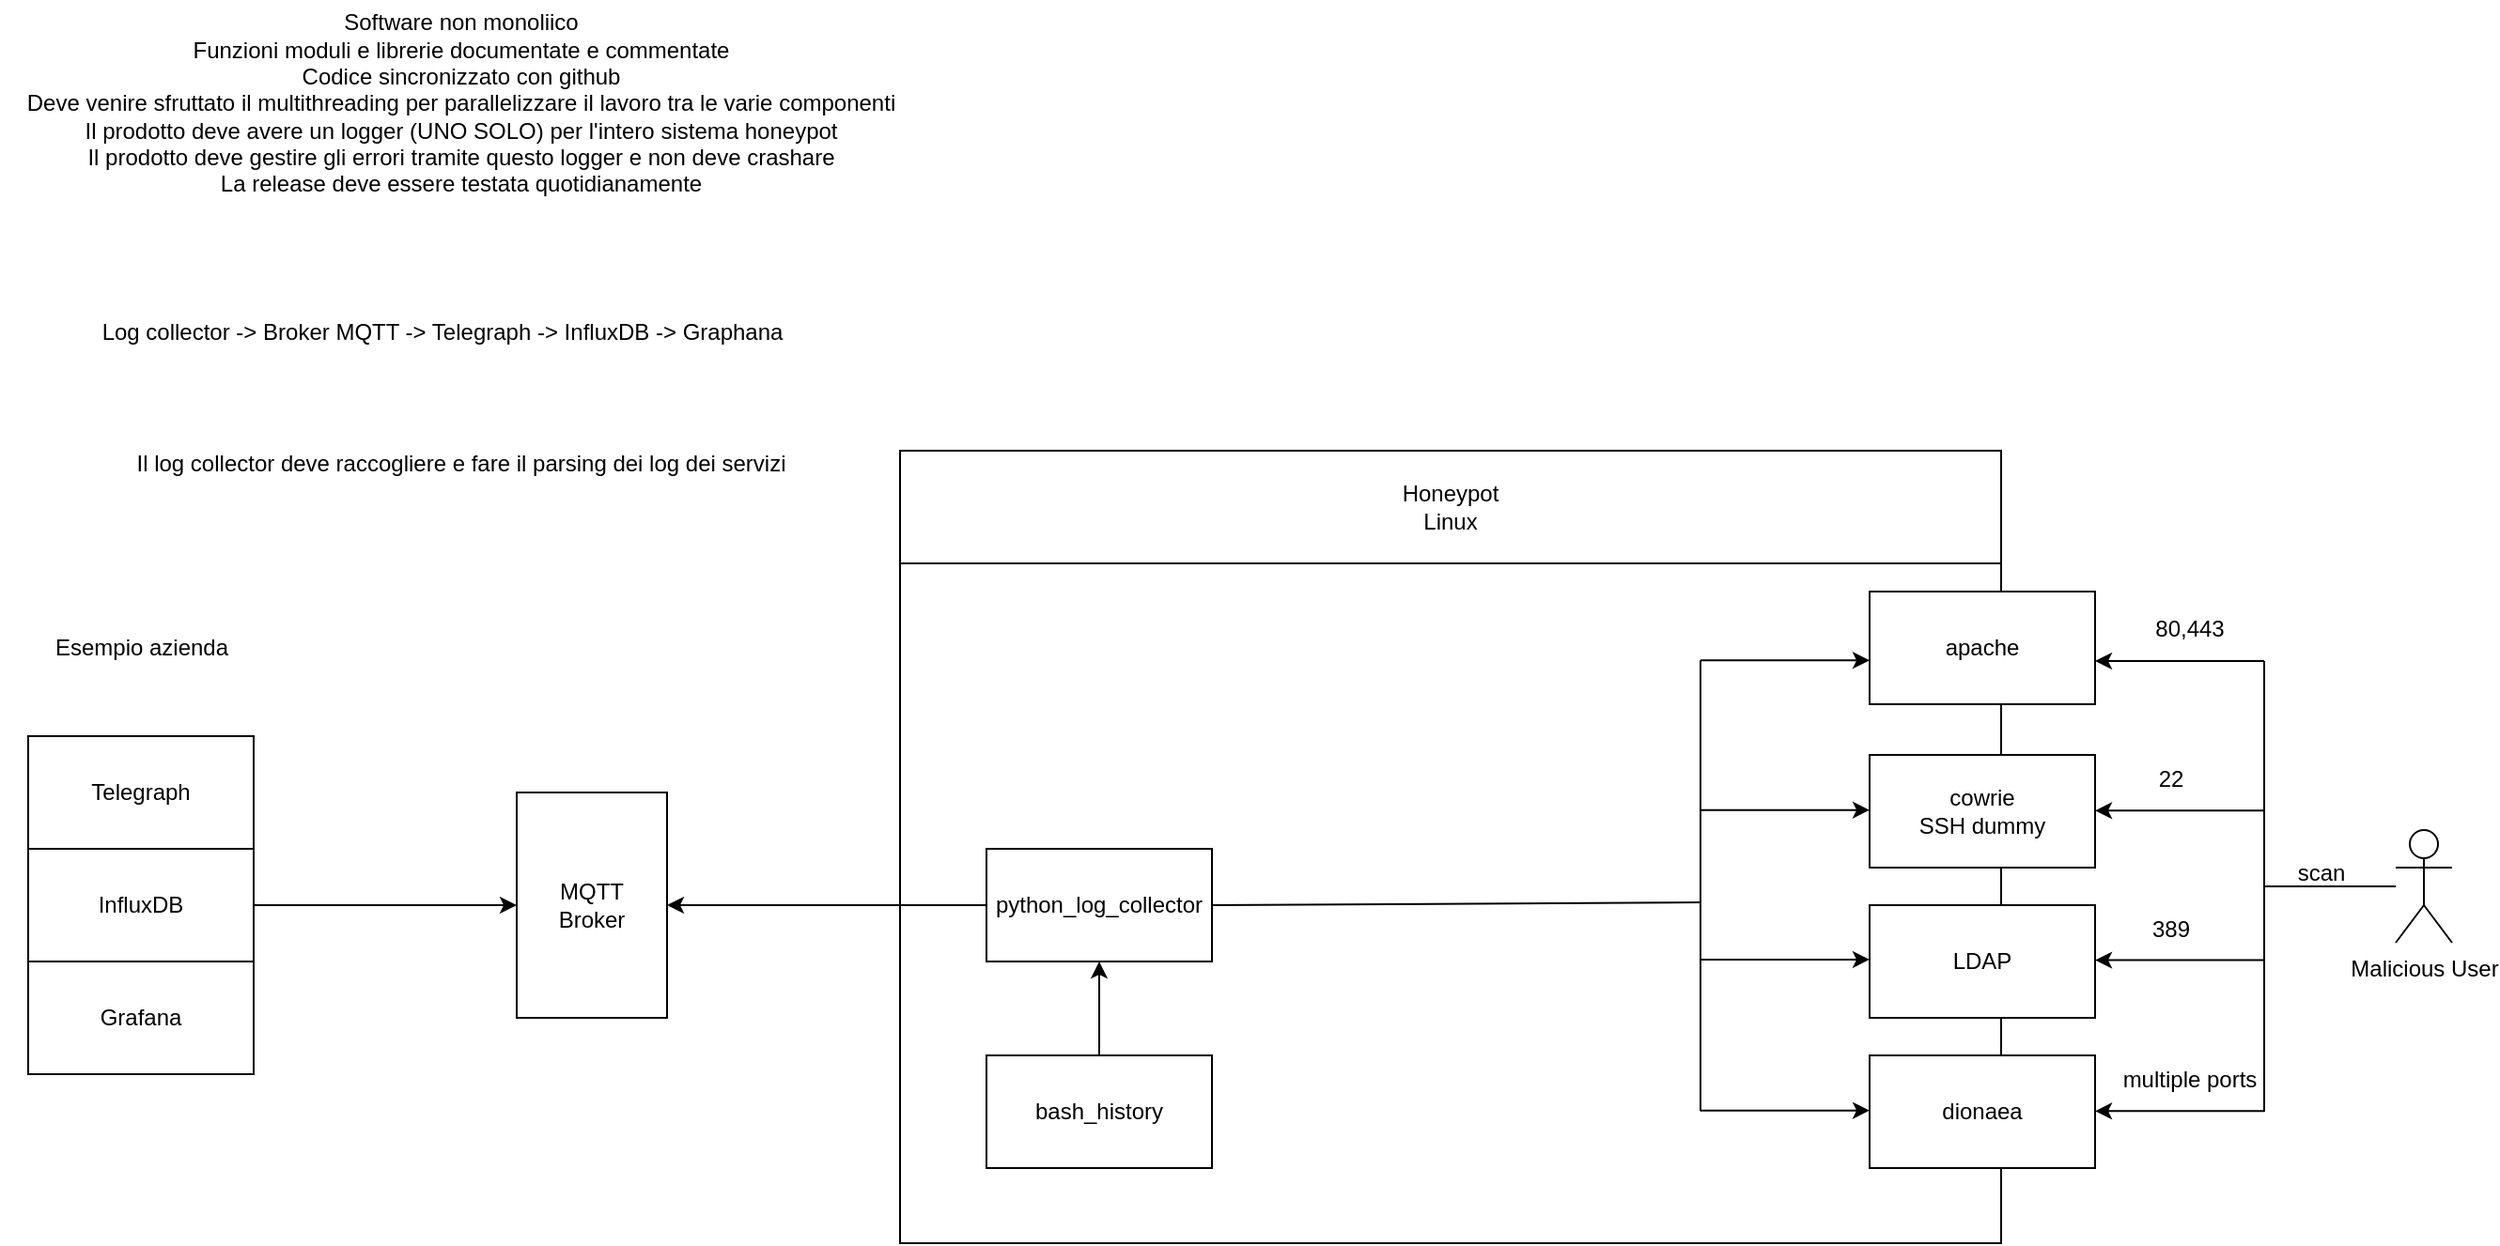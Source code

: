 <mxfile version="27.0.9" pages="2">
  <diagram name="Diagramma di flusso" id="OJTAx1E-zGRAdYcA4EYE">
    <mxGraphModel dx="2505" dy="989" grid="1" gridSize="10" guides="1" tooltips="1" connect="1" arrows="1" fold="1" page="1" pageScale="1" pageWidth="827" pageHeight="1169" math="0" shadow="0">
      <root>
        <mxCell id="0" />
        <mxCell id="1" parent="0" />
        <mxCell id="SJIwrBueYrAvOL3O_ICt-12" value="" style="rounded=0;whiteSpace=wrap;html=1;" parent="1" vertex="1">
          <mxGeometry x="354" y="358" width="586" height="362" as="geometry" />
        </mxCell>
        <mxCell id="SJIwrBueYrAvOL3O_ICt-1" value="Software non monoliico&lt;div&gt;Funzioni moduli e librerie documentate e commentate&lt;/div&gt;&lt;div&gt;Codice sincronizzato con github&lt;/div&gt;&lt;div&gt;Deve venire sfruttato il multithreading per parallelizzare il lavoro tra le varie componenti&lt;/div&gt;&lt;div&gt;Il prodotto deve avere un logger (UNO SOLO) per l&#39;intero sistema honeypot&lt;/div&gt;&lt;div&gt;Il prodotto deve gestire gli errori tramite questo logger e non deve crashare&lt;/div&gt;&lt;div&gt;La release deve essere testata quotidianamente&lt;/div&gt;" style="text;html=1;align=center;verticalAlign=middle;resizable=0;points=[];autosize=1;strokeColor=none;fillColor=none;" parent="1" vertex="1">
          <mxGeometry x="-125" y="58" width="490" height="110" as="geometry" />
        </mxCell>
        <mxCell id="SJIwrBueYrAvOL3O_ICt-2" value="Log collector -&amp;gt; Broker MQTT -&amp;gt; Telegraph -&amp;gt; InfluxDB -&amp;gt; Graphana" style="text;html=1;align=center;verticalAlign=middle;resizable=0;points=[];autosize=1;strokeColor=none;fillColor=none;" parent="1" vertex="1">
          <mxGeometry x="-85" y="220" width="390" height="30" as="geometry" />
        </mxCell>
        <mxCell id="SJIwrBueYrAvOL3O_ICt-3" value="Il log collector deve raccogliere e fare il parsing dei log dei servizi" style="text;html=1;align=center;verticalAlign=middle;resizable=0;points=[];autosize=1;strokeColor=none;fillColor=none;" parent="1" vertex="1">
          <mxGeometry x="-65" y="290" width="370" height="30" as="geometry" />
        </mxCell>
        <mxCell id="SJIwrBueYrAvOL3O_ICt-5" value="Esempio azienda" style="text;html=1;align=center;verticalAlign=middle;resizable=0;points=[];autosize=1;strokeColor=none;fillColor=none;" parent="1" vertex="1">
          <mxGeometry x="-110" y="388" width="120" height="30" as="geometry" />
        </mxCell>
        <mxCell id="SJIwrBueYrAvOL3O_ICt-6" value="Telegraph" style="rounded=0;whiteSpace=wrap;html=1;" parent="1" vertex="1">
          <mxGeometry x="-110" y="450" width="120" height="60" as="geometry" />
        </mxCell>
        <mxCell id="SJIwrBueYrAvOL3O_ICt-7" value="InfluxDB" style="rounded=0;whiteSpace=wrap;html=1;" parent="1" vertex="1">
          <mxGeometry x="-110" y="510" width="120" height="60" as="geometry" />
        </mxCell>
        <mxCell id="SJIwrBueYrAvOL3O_ICt-8" value="Grafana" style="rounded=0;whiteSpace=wrap;html=1;" parent="1" vertex="1">
          <mxGeometry x="-110" y="570" width="120" height="60" as="geometry" />
        </mxCell>
        <mxCell id="SJIwrBueYrAvOL3O_ICt-9" value="MQTT&lt;div&gt;Broker&lt;/div&gt;" style="rounded=0;whiteSpace=wrap;html=1;" parent="1" vertex="1">
          <mxGeometry x="150" y="480" width="80" height="120" as="geometry" />
        </mxCell>
        <mxCell id="SJIwrBueYrAvOL3O_ICt-10" value="python_log_collector" style="rounded=0;whiteSpace=wrap;html=1;" parent="1" vertex="1">
          <mxGeometry x="400" y="510" width="120" height="60" as="geometry" />
        </mxCell>
        <mxCell id="SJIwrBueYrAvOL3O_ICt-11" value="bash_history" style="rounded=0;whiteSpace=wrap;html=1;" parent="1" vertex="1">
          <mxGeometry x="400" y="620" width="120" height="60" as="geometry" />
        </mxCell>
        <mxCell id="SJIwrBueYrAvOL3O_ICt-13" value="Honeypot&lt;div&gt;Linux&lt;/div&gt;" style="rounded=0;whiteSpace=wrap;html=1;" parent="1" vertex="1">
          <mxGeometry x="354" y="298" width="586" height="60" as="geometry" />
        </mxCell>
        <mxCell id="SJIwrBueYrAvOL3O_ICt-14" value="Malicious User" style="shape=umlActor;verticalLabelPosition=bottom;verticalAlign=top;html=1;outlineConnect=0;" parent="1" vertex="1">
          <mxGeometry x="1150" y="500" width="30" height="60" as="geometry" />
        </mxCell>
        <mxCell id="SJIwrBueYrAvOL3O_ICt-15" value="" style="endArrow=classic;html=1;rounded=0;entryX=0;entryY=0.5;entryDx=0;entryDy=0;exitX=1;exitY=0.5;exitDx=0;exitDy=0;" parent="1" source="SJIwrBueYrAvOL3O_ICt-7" target="SJIwrBueYrAvOL3O_ICt-9" edge="1">
          <mxGeometry width="50" height="50" relative="1" as="geometry">
            <mxPoint x="10" y="545" as="sourcePoint" />
            <mxPoint x="60" y="495" as="targetPoint" />
          </mxGeometry>
        </mxCell>
        <mxCell id="SJIwrBueYrAvOL3O_ICt-16" value="" style="endArrow=classic;html=1;rounded=0;exitX=0;exitY=0.5;exitDx=0;exitDy=0;entryX=1;entryY=0.5;entryDx=0;entryDy=0;" parent="1" source="SJIwrBueYrAvOL3O_ICt-10" target="SJIwrBueYrAvOL3O_ICt-9" edge="1">
          <mxGeometry width="50" height="50" relative="1" as="geometry">
            <mxPoint x="330" y="490" as="sourcePoint" />
            <mxPoint x="380" y="440" as="targetPoint" />
          </mxGeometry>
        </mxCell>
        <mxCell id="SJIwrBueYrAvOL3O_ICt-17" value="" style="endArrow=classic;html=1;rounded=0;exitX=0.5;exitY=0;exitDx=0;exitDy=0;" parent="1" source="SJIwrBueYrAvOL3O_ICt-11" target="SJIwrBueYrAvOL3O_ICt-10" edge="1">
          <mxGeometry width="50" height="50" relative="1" as="geometry">
            <mxPoint x="410" y="619" as="sourcePoint" />
            <mxPoint x="460" y="569" as="targetPoint" />
          </mxGeometry>
        </mxCell>
        <mxCell id="SJIwrBueYrAvOL3O_ICt-18" value="apache" style="rounded=0;whiteSpace=wrap;html=1;" parent="1" vertex="1">
          <mxGeometry x="870" y="373" width="120" height="60" as="geometry" />
        </mxCell>
        <mxCell id="SJIwrBueYrAvOL3O_ICt-19" value="cowrie&lt;div&gt;SSH dummy&lt;/div&gt;" style="rounded=0;whiteSpace=wrap;html=1;" parent="1" vertex="1">
          <mxGeometry x="870" y="460" width="120" height="60" as="geometry" />
        </mxCell>
        <mxCell id="SJIwrBueYrAvOL3O_ICt-20" value="LDAP" style="rounded=0;whiteSpace=wrap;html=1;" parent="1" vertex="1">
          <mxGeometry x="870" y="540" width="120" height="60" as="geometry" />
        </mxCell>
        <mxCell id="SJIwrBueYrAvOL3O_ICt-21" value="dionaea" style="rounded=0;whiteSpace=wrap;html=1;" parent="1" vertex="1">
          <mxGeometry x="870" y="620" width="120" height="60" as="geometry" />
        </mxCell>
        <mxCell id="SJIwrBueYrAvOL3O_ICt-22" value="" style="endArrow=none;html=1;rounded=0;" parent="1" edge="1">
          <mxGeometry width="50" height="50" relative="1" as="geometry">
            <mxPoint x="1080" y="530" as="sourcePoint" />
            <mxPoint x="1150" y="530" as="targetPoint" />
          </mxGeometry>
        </mxCell>
        <mxCell id="SJIwrBueYrAvOL3O_ICt-24" value="" style="endArrow=none;html=1;rounded=0;" parent="1" edge="1">
          <mxGeometry width="50" height="50" relative="1" as="geometry">
            <mxPoint x="1080" y="650" as="sourcePoint" />
            <mxPoint x="1080" y="410" as="targetPoint" />
          </mxGeometry>
        </mxCell>
        <mxCell id="SJIwrBueYrAvOL3O_ICt-25" value="" style="endArrow=classic;html=1;rounded=0;entryX=1;entryY=0.5;entryDx=0;entryDy=0;" parent="1" edge="1">
          <mxGeometry width="50" height="50" relative="1" as="geometry">
            <mxPoint x="1080" y="410" as="sourcePoint" />
            <mxPoint x="990" y="410.0" as="targetPoint" />
          </mxGeometry>
        </mxCell>
        <mxCell id="SJIwrBueYrAvOL3O_ICt-27" value="" style="endArrow=classic;html=1;rounded=0;entryX=1;entryY=0.5;entryDx=0;entryDy=0;" parent="1" edge="1">
          <mxGeometry width="50" height="50" relative="1" as="geometry">
            <mxPoint x="1080" y="489.66" as="sourcePoint" />
            <mxPoint x="990" y="489.66" as="targetPoint" />
          </mxGeometry>
        </mxCell>
        <mxCell id="SJIwrBueYrAvOL3O_ICt-28" value="" style="endArrow=classic;html=1;rounded=0;entryX=1;entryY=0.5;entryDx=0;entryDy=0;" parent="1" edge="1">
          <mxGeometry width="50" height="50" relative="1" as="geometry">
            <mxPoint x="1080" y="569.31" as="sourcePoint" />
            <mxPoint x="990" y="569.31" as="targetPoint" />
          </mxGeometry>
        </mxCell>
        <mxCell id="SJIwrBueYrAvOL3O_ICt-29" value="" style="endArrow=classic;html=1;rounded=0;entryX=1;entryY=0.5;entryDx=0;entryDy=0;" parent="1" edge="1">
          <mxGeometry width="50" height="50" relative="1" as="geometry">
            <mxPoint x="1080" y="649.66" as="sourcePoint" />
            <mxPoint x="990" y="649.66" as="targetPoint" />
          </mxGeometry>
        </mxCell>
        <mxCell id="SJIwrBueYrAvOL3O_ICt-36" value="" style="endArrow=none;html=1;rounded=0;" parent="1" edge="1">
          <mxGeometry width="50" height="50" relative="1" as="geometry">
            <mxPoint x="780" y="649.67" as="sourcePoint" />
            <mxPoint x="780" y="409.67" as="targetPoint" />
          </mxGeometry>
        </mxCell>
        <mxCell id="SJIwrBueYrAvOL3O_ICt-37" value="" style="endArrow=classic;html=1;rounded=0;entryX=1;entryY=0.5;entryDx=0;entryDy=0;" parent="1" edge="1">
          <mxGeometry width="50" height="50" relative="1" as="geometry">
            <mxPoint x="780" y="409.67" as="sourcePoint" />
            <mxPoint x="870" y="409.67" as="targetPoint" />
          </mxGeometry>
        </mxCell>
        <mxCell id="SJIwrBueYrAvOL3O_ICt-38" value="" style="endArrow=classic;html=1;rounded=0;entryX=1;entryY=0.5;entryDx=0;entryDy=0;" parent="1" edge="1">
          <mxGeometry width="50" height="50" relative="1" as="geometry">
            <mxPoint x="780" y="489.33" as="sourcePoint" />
            <mxPoint x="870" y="489.33" as="targetPoint" />
          </mxGeometry>
        </mxCell>
        <mxCell id="SJIwrBueYrAvOL3O_ICt-39" value="" style="endArrow=classic;html=1;rounded=0;entryX=1;entryY=0.5;entryDx=0;entryDy=0;" parent="1" edge="1">
          <mxGeometry width="50" height="50" relative="1" as="geometry">
            <mxPoint x="780" y="568.98" as="sourcePoint" />
            <mxPoint x="870" y="568.98" as="targetPoint" />
          </mxGeometry>
        </mxCell>
        <mxCell id="SJIwrBueYrAvOL3O_ICt-40" value="" style="endArrow=classic;html=1;rounded=0;entryX=1;entryY=0.5;entryDx=0;entryDy=0;" parent="1" edge="1">
          <mxGeometry width="50" height="50" relative="1" as="geometry">
            <mxPoint x="780" y="649.33" as="sourcePoint" />
            <mxPoint x="870" y="649.33" as="targetPoint" />
          </mxGeometry>
        </mxCell>
        <mxCell id="SJIwrBueYrAvOL3O_ICt-41" value="" style="endArrow=none;html=1;rounded=0;exitX=1;exitY=0.5;exitDx=0;exitDy=0;" parent="1" source="SJIwrBueYrAvOL3O_ICt-10" edge="1">
          <mxGeometry width="50" height="50" relative="1" as="geometry">
            <mxPoint x="710" y="538.5" as="sourcePoint" />
            <mxPoint x="780" y="538.5" as="targetPoint" />
          </mxGeometry>
        </mxCell>
        <mxCell id="SJIwrBueYrAvOL3O_ICt-42" value="multiple ports" style="text;html=1;align=center;verticalAlign=middle;resizable=0;points=[];autosize=1;strokeColor=none;fillColor=none;" parent="1" vertex="1">
          <mxGeometry x="995" y="618" width="90" height="30" as="geometry" />
        </mxCell>
        <mxCell id="SJIwrBueYrAvOL3O_ICt-43" value="389" style="text;html=1;align=center;verticalAlign=middle;resizable=0;points=[];autosize=1;strokeColor=none;fillColor=none;" parent="1" vertex="1">
          <mxGeometry x="1010" y="538" width="40" height="30" as="geometry" />
        </mxCell>
        <mxCell id="SJIwrBueYrAvOL3O_ICt-44" value="22" style="text;html=1;align=center;verticalAlign=middle;resizable=0;points=[];autosize=1;strokeColor=none;fillColor=none;" parent="1" vertex="1">
          <mxGeometry x="1010" y="458" width="40" height="30" as="geometry" />
        </mxCell>
        <mxCell id="SJIwrBueYrAvOL3O_ICt-45" value="80,443" style="text;html=1;align=center;verticalAlign=middle;resizable=0;points=[];autosize=1;strokeColor=none;fillColor=none;" parent="1" vertex="1">
          <mxGeometry x="1010" y="378" width="60" height="30" as="geometry" />
        </mxCell>
        <mxCell id="XffRLlX8YXGy_mDetvde-1" value="scan" style="text;html=1;align=center;verticalAlign=middle;resizable=0;points=[];autosize=1;strokeColor=none;fillColor=none;" vertex="1" parent="1">
          <mxGeometry x="1085" y="508" width="50" height="30" as="geometry" />
        </mxCell>
      </root>
    </mxGraphModel>
  </diagram>
  <diagram id="G7-UpX7iSyqx6aXkQIhe" name="Diagramma delle classi Logger">
    <mxGraphModel dx="1678" dy="989" grid="1" gridSize="10" guides="1" tooltips="1" connect="1" arrows="1" fold="1" page="1" pageScale="1" pageWidth="827" pageHeight="1169" math="0" shadow="0">
      <root>
        <mxCell id="0" />
        <mxCell id="1" parent="0" />
        <mxCell id="EWb6-vIa2LJka5ViZmFn-1" value="LogManager" style="swimlane;fontStyle=0;childLayout=stackLayout;horizontal=1;startSize=30;horizontalStack=0;resizeParent=1;resizeParentMax=0;resizeLast=0;collapsible=1;marginBottom=0;whiteSpace=wrap;html=1;" vertex="1" parent="1">
          <mxGeometry x="960" y="680" width="140" height="120" as="geometry" />
        </mxCell>
        <mxCell id="EWb6-vIa2LJka5ViZmFn-2" value="Item 1" style="text;strokeColor=none;fillColor=none;align=left;verticalAlign=middle;spacingLeft=4;spacingRight=4;overflow=hidden;points=[[0,0.5],[1,0.5]];portConstraint=eastwest;rotatable=0;whiteSpace=wrap;html=1;" vertex="1" parent="EWb6-vIa2LJka5ViZmFn-1">
          <mxGeometry y="30" width="140" height="30" as="geometry" />
        </mxCell>
        <mxCell id="EWb6-vIa2LJka5ViZmFn-3" value="Item 2" style="text;strokeColor=none;fillColor=none;align=left;verticalAlign=middle;spacingLeft=4;spacingRight=4;overflow=hidden;points=[[0,0.5],[1,0.5]];portConstraint=eastwest;rotatable=0;whiteSpace=wrap;html=1;" vertex="1" parent="EWb6-vIa2LJka5ViZmFn-1">
          <mxGeometry y="60" width="140" height="30" as="geometry" />
        </mxCell>
        <mxCell id="EWb6-vIa2LJka5ViZmFn-4" value="Item 3" style="text;strokeColor=none;fillColor=none;align=left;verticalAlign=middle;spacingLeft=4;spacingRight=4;overflow=hidden;points=[[0,0.5],[1,0.5]];portConstraint=eastwest;rotatable=0;whiteSpace=wrap;html=1;" vertex="1" parent="EWb6-vIa2LJka5ViZmFn-1">
          <mxGeometry y="90" width="140" height="30" as="geometry" />
        </mxCell>
        <mxCell id="EWb6-vIa2LJka5ViZmFn-5" value="CustomFormatter" style="swimlane;fontStyle=0;childLayout=stackLayout;horizontal=1;startSize=30;horizontalStack=0;resizeParent=1;resizeParentMax=0;resizeLast=0;collapsible=1;marginBottom=0;whiteSpace=wrap;html=1;" vertex="1" parent="1">
          <mxGeometry x="1220" y="680" width="140" height="120" as="geometry" />
        </mxCell>
        <mxCell id="EWb6-vIa2LJka5ViZmFn-6" value="Item 1" style="text;strokeColor=none;fillColor=none;align=left;verticalAlign=middle;spacingLeft=4;spacingRight=4;overflow=hidden;points=[[0,0.5],[1,0.5]];portConstraint=eastwest;rotatable=0;whiteSpace=wrap;html=1;" vertex="1" parent="EWb6-vIa2LJka5ViZmFn-5">
          <mxGeometry y="30" width="140" height="30" as="geometry" />
        </mxCell>
        <mxCell id="EWb6-vIa2LJka5ViZmFn-7" value="Item 2" style="text;strokeColor=none;fillColor=none;align=left;verticalAlign=middle;spacingLeft=4;spacingRight=4;overflow=hidden;points=[[0,0.5],[1,0.5]];portConstraint=eastwest;rotatable=0;whiteSpace=wrap;html=1;" vertex="1" parent="EWb6-vIa2LJka5ViZmFn-5">
          <mxGeometry y="60" width="140" height="30" as="geometry" />
        </mxCell>
        <mxCell id="EWb6-vIa2LJka5ViZmFn-8" value="Item 3" style="text;strokeColor=none;fillColor=none;align=left;verticalAlign=middle;spacingLeft=4;spacingRight=4;overflow=hidden;points=[[0,0.5],[1,0.5]];portConstraint=eastwest;rotatable=0;whiteSpace=wrap;html=1;" vertex="1" parent="EWb6-vIa2LJka5ViZmFn-5">
          <mxGeometry y="90" width="140" height="30" as="geometry" />
        </mxCell>
        <mxCell id="EWb6-vIa2LJka5ViZmFn-9" value="InterfaceLogParser" style="swimlane;fontStyle=0;childLayout=stackLayout;horizontal=1;startSize=30;horizontalStack=0;resizeParent=1;resizeParentMax=0;resizeLast=0;collapsible=1;marginBottom=0;whiteSpace=wrap;html=1;" vertex="1" parent="1">
          <mxGeometry x="660" y="890" width="140" height="120" as="geometry" />
        </mxCell>
        <mxCell id="EWb6-vIa2LJka5ViZmFn-10" value="Item 1" style="text;strokeColor=none;fillColor=none;align=left;verticalAlign=middle;spacingLeft=4;spacingRight=4;overflow=hidden;points=[[0,0.5],[1,0.5]];portConstraint=eastwest;rotatable=0;whiteSpace=wrap;html=1;" vertex="1" parent="EWb6-vIa2LJka5ViZmFn-9">
          <mxGeometry y="30" width="140" height="30" as="geometry" />
        </mxCell>
        <mxCell id="EWb6-vIa2LJka5ViZmFn-11" value="Item 2" style="text;strokeColor=none;fillColor=none;align=left;verticalAlign=middle;spacingLeft=4;spacingRight=4;overflow=hidden;points=[[0,0.5],[1,0.5]];portConstraint=eastwest;rotatable=0;whiteSpace=wrap;html=1;" vertex="1" parent="EWb6-vIa2LJka5ViZmFn-9">
          <mxGeometry y="60" width="140" height="30" as="geometry" />
        </mxCell>
        <mxCell id="EWb6-vIa2LJka5ViZmFn-12" value="Item 3" style="text;strokeColor=none;fillColor=none;align=left;verticalAlign=middle;spacingLeft=4;spacingRight=4;overflow=hidden;points=[[0,0.5],[1,0.5]];portConstraint=eastwest;rotatable=0;whiteSpace=wrap;html=1;" vertex="1" parent="EWb6-vIa2LJka5ViZmFn-9">
          <mxGeometry y="90" width="140" height="30" as="geometry" />
        </mxCell>
        <mxCell id="EWb6-vIa2LJka5ViZmFn-59" value="" style="endArrow=block;endSize=16;endFill=0;html=1;rounded=0;dashed=1;" edge="1" parent="EWb6-vIa2LJka5ViZmFn-9" target="EWb6-vIa2LJka5ViZmFn-9">
          <mxGeometry width="160" relative="1" as="geometry">
            <mxPoint x="70" y="170" as="sourcePoint" />
            <mxPoint x="80" y="120" as="targetPoint" />
          </mxGeometry>
        </mxCell>
        <mxCell id="EWb6-vIa2LJka5ViZmFn-13" value="ConcreteParser1" style="swimlane;fontStyle=0;childLayout=stackLayout;horizontal=1;startSize=30;horizontalStack=0;resizeParent=1;resizeParentMax=0;resizeLast=0;collapsible=1;marginBottom=0;whiteSpace=wrap;html=1;" vertex="1" parent="1">
          <mxGeometry x="500" y="1150" width="140" height="120" as="geometry" />
        </mxCell>
        <mxCell id="EWb6-vIa2LJka5ViZmFn-14" value="Item 1" style="text;strokeColor=none;fillColor=none;align=left;verticalAlign=middle;spacingLeft=4;spacingRight=4;overflow=hidden;points=[[0,0.5],[1,0.5]];portConstraint=eastwest;rotatable=0;whiteSpace=wrap;html=1;" vertex="1" parent="EWb6-vIa2LJka5ViZmFn-13">
          <mxGeometry y="30" width="140" height="30" as="geometry" />
        </mxCell>
        <mxCell id="EWb6-vIa2LJka5ViZmFn-15" value="Item 2" style="text;strokeColor=none;fillColor=none;align=left;verticalAlign=middle;spacingLeft=4;spacingRight=4;overflow=hidden;points=[[0,0.5],[1,0.5]];portConstraint=eastwest;rotatable=0;whiteSpace=wrap;html=1;" vertex="1" parent="EWb6-vIa2LJka5ViZmFn-13">
          <mxGeometry y="60" width="140" height="30" as="geometry" />
        </mxCell>
        <mxCell id="EWb6-vIa2LJka5ViZmFn-16" value="Item 3" style="text;strokeColor=none;fillColor=none;align=left;verticalAlign=middle;spacingLeft=4;spacingRight=4;overflow=hidden;points=[[0,0.5],[1,0.5]];portConstraint=eastwest;rotatable=0;whiteSpace=wrap;html=1;" vertex="1" parent="EWb6-vIa2LJka5ViZmFn-13">
          <mxGeometry y="90" width="140" height="30" as="geometry" />
        </mxCell>
        <mxCell id="EWb6-vIa2LJka5ViZmFn-17" value="ConcreteParser2" style="swimlane;fontStyle=0;childLayout=stackLayout;horizontal=1;startSize=30;horizontalStack=0;resizeParent=1;resizeParentMax=0;resizeLast=0;collapsible=1;marginBottom=0;whiteSpace=wrap;html=1;" vertex="1" parent="1">
          <mxGeometry x="660" y="1150" width="140" height="120" as="geometry" />
        </mxCell>
        <mxCell id="EWb6-vIa2LJka5ViZmFn-18" value="Item 1" style="text;strokeColor=none;fillColor=none;align=left;verticalAlign=middle;spacingLeft=4;spacingRight=4;overflow=hidden;points=[[0,0.5],[1,0.5]];portConstraint=eastwest;rotatable=0;whiteSpace=wrap;html=1;" vertex="1" parent="EWb6-vIa2LJka5ViZmFn-17">
          <mxGeometry y="30" width="140" height="30" as="geometry" />
        </mxCell>
        <mxCell id="EWb6-vIa2LJka5ViZmFn-19" value="Item 2" style="text;strokeColor=none;fillColor=none;align=left;verticalAlign=middle;spacingLeft=4;spacingRight=4;overflow=hidden;points=[[0,0.5],[1,0.5]];portConstraint=eastwest;rotatable=0;whiteSpace=wrap;html=1;" vertex="1" parent="EWb6-vIa2LJka5ViZmFn-17">
          <mxGeometry y="60" width="140" height="30" as="geometry" />
        </mxCell>
        <mxCell id="EWb6-vIa2LJka5ViZmFn-20" value="Item 3" style="text;strokeColor=none;fillColor=none;align=left;verticalAlign=middle;spacingLeft=4;spacingRight=4;overflow=hidden;points=[[0,0.5],[1,0.5]];portConstraint=eastwest;rotatable=0;whiteSpace=wrap;html=1;" vertex="1" parent="EWb6-vIa2LJka5ViZmFn-17">
          <mxGeometry y="90" width="140" height="30" as="geometry" />
        </mxCell>
        <mxCell id="EWb6-vIa2LJka5ViZmFn-21" value="ConcreteParser3" style="swimlane;fontStyle=0;childLayout=stackLayout;horizontal=1;startSize=30;horizontalStack=0;resizeParent=1;resizeParentMax=0;resizeLast=0;collapsible=1;marginBottom=0;whiteSpace=wrap;html=1;" vertex="1" parent="1">
          <mxGeometry x="820" y="1150" width="140" height="120" as="geometry" />
        </mxCell>
        <mxCell id="EWb6-vIa2LJka5ViZmFn-22" value="Item 1" style="text;strokeColor=none;fillColor=none;align=left;verticalAlign=middle;spacingLeft=4;spacingRight=4;overflow=hidden;points=[[0,0.5],[1,0.5]];portConstraint=eastwest;rotatable=0;whiteSpace=wrap;html=1;" vertex="1" parent="EWb6-vIa2LJka5ViZmFn-21">
          <mxGeometry y="30" width="140" height="30" as="geometry" />
        </mxCell>
        <mxCell id="EWb6-vIa2LJka5ViZmFn-23" value="Item 2" style="text;strokeColor=none;fillColor=none;align=left;verticalAlign=middle;spacingLeft=4;spacingRight=4;overflow=hidden;points=[[0,0.5],[1,0.5]];portConstraint=eastwest;rotatable=0;whiteSpace=wrap;html=1;" vertex="1" parent="EWb6-vIa2LJka5ViZmFn-21">
          <mxGeometry y="60" width="140" height="30" as="geometry" />
        </mxCell>
        <mxCell id="EWb6-vIa2LJka5ViZmFn-24" value="Item 3" style="text;strokeColor=none;fillColor=none;align=left;verticalAlign=middle;spacingLeft=4;spacingRight=4;overflow=hidden;points=[[0,0.5],[1,0.5]];portConstraint=eastwest;rotatable=0;whiteSpace=wrap;html=1;" vertex="1" parent="EWb6-vIa2LJka5ViZmFn-21">
          <mxGeometry y="90" width="140" height="30" as="geometry" />
        </mxCell>
        <mxCell id="EWb6-vIa2LJka5ViZmFn-25" value="InterfaceDataDispatcher" style="swimlane;fontStyle=0;childLayout=stackLayout;horizontal=1;startSize=30;horizontalStack=0;resizeParent=1;resizeParentMax=0;resizeLast=0;collapsible=1;marginBottom=0;whiteSpace=wrap;html=1;" vertex="1" parent="1">
          <mxGeometry x="1250" y="890" width="140" height="120" as="geometry" />
        </mxCell>
        <mxCell id="EWb6-vIa2LJka5ViZmFn-26" value="Item 1" style="text;strokeColor=none;fillColor=none;align=left;verticalAlign=middle;spacingLeft=4;spacingRight=4;overflow=hidden;points=[[0,0.5],[1,0.5]];portConstraint=eastwest;rotatable=0;whiteSpace=wrap;html=1;" vertex="1" parent="EWb6-vIa2LJka5ViZmFn-25">
          <mxGeometry y="30" width="140" height="30" as="geometry" />
        </mxCell>
        <mxCell id="EWb6-vIa2LJka5ViZmFn-27" value="Item 2" style="text;strokeColor=none;fillColor=none;align=left;verticalAlign=middle;spacingLeft=4;spacingRight=4;overflow=hidden;points=[[0,0.5],[1,0.5]];portConstraint=eastwest;rotatable=0;whiteSpace=wrap;html=1;" vertex="1" parent="EWb6-vIa2LJka5ViZmFn-25">
          <mxGeometry y="60" width="140" height="30" as="geometry" />
        </mxCell>
        <mxCell id="EWb6-vIa2LJka5ViZmFn-28" value="Item 3" style="text;strokeColor=none;fillColor=none;align=left;verticalAlign=middle;spacingLeft=4;spacingRight=4;overflow=hidden;points=[[0,0.5],[1,0.5]];portConstraint=eastwest;rotatable=0;whiteSpace=wrap;html=1;" vertex="1" parent="EWb6-vIa2LJka5ViZmFn-25">
          <mxGeometry y="90" width="140" height="30" as="geometry" />
        </mxCell>
        <mxCell id="EWb6-vIa2LJka5ViZmFn-29" value="ConcreteDispatcher1" style="swimlane;fontStyle=0;childLayout=stackLayout;horizontal=1;startSize=30;horizontalStack=0;resizeParent=1;resizeParentMax=0;resizeLast=0;collapsible=1;marginBottom=0;whiteSpace=wrap;html=1;" vertex="1" parent="1">
          <mxGeometry x="1080" y="1150" width="140" height="120" as="geometry" />
        </mxCell>
        <mxCell id="EWb6-vIa2LJka5ViZmFn-30" value="Item 1" style="text;strokeColor=none;fillColor=none;align=left;verticalAlign=middle;spacingLeft=4;spacingRight=4;overflow=hidden;points=[[0,0.5],[1,0.5]];portConstraint=eastwest;rotatable=0;whiteSpace=wrap;html=1;" vertex="1" parent="EWb6-vIa2LJka5ViZmFn-29">
          <mxGeometry y="30" width="140" height="30" as="geometry" />
        </mxCell>
        <mxCell id="EWb6-vIa2LJka5ViZmFn-31" value="Item 2" style="text;strokeColor=none;fillColor=none;align=left;verticalAlign=middle;spacingLeft=4;spacingRight=4;overflow=hidden;points=[[0,0.5],[1,0.5]];portConstraint=eastwest;rotatable=0;whiteSpace=wrap;html=1;" vertex="1" parent="EWb6-vIa2LJka5ViZmFn-29">
          <mxGeometry y="60" width="140" height="30" as="geometry" />
        </mxCell>
        <mxCell id="EWb6-vIa2LJka5ViZmFn-32" value="Item 3" style="text;strokeColor=none;fillColor=none;align=left;verticalAlign=middle;spacingLeft=4;spacingRight=4;overflow=hidden;points=[[0,0.5],[1,0.5]];portConstraint=eastwest;rotatable=0;whiteSpace=wrap;html=1;" vertex="1" parent="EWb6-vIa2LJka5ViZmFn-29">
          <mxGeometry y="90" width="140" height="30" as="geometry" />
        </mxCell>
        <mxCell id="EWb6-vIa2LJka5ViZmFn-33" value="ConcreteDispatcher2" style="swimlane;fontStyle=0;childLayout=stackLayout;horizontal=1;startSize=30;horizontalStack=0;resizeParent=1;resizeParentMax=0;resizeLast=0;collapsible=1;marginBottom=0;whiteSpace=wrap;html=1;" vertex="1" parent="1">
          <mxGeometry x="1410" y="1150" width="140" height="120" as="geometry" />
        </mxCell>
        <mxCell id="EWb6-vIa2LJka5ViZmFn-34" value="Item 1" style="text;strokeColor=none;fillColor=none;align=left;verticalAlign=middle;spacingLeft=4;spacingRight=4;overflow=hidden;points=[[0,0.5],[1,0.5]];portConstraint=eastwest;rotatable=0;whiteSpace=wrap;html=1;" vertex="1" parent="EWb6-vIa2LJka5ViZmFn-33">
          <mxGeometry y="30" width="140" height="30" as="geometry" />
        </mxCell>
        <mxCell id="EWb6-vIa2LJka5ViZmFn-35" value="Item 2" style="text;strokeColor=none;fillColor=none;align=left;verticalAlign=middle;spacingLeft=4;spacingRight=4;overflow=hidden;points=[[0,0.5],[1,0.5]];portConstraint=eastwest;rotatable=0;whiteSpace=wrap;html=1;" vertex="1" parent="EWb6-vIa2LJka5ViZmFn-33">
          <mxGeometry y="60" width="140" height="30" as="geometry" />
        </mxCell>
        <mxCell id="EWb6-vIa2LJka5ViZmFn-36" value="Item 3" style="text;strokeColor=none;fillColor=none;align=left;verticalAlign=middle;spacingLeft=4;spacingRight=4;overflow=hidden;points=[[0,0.5],[1,0.5]];portConstraint=eastwest;rotatable=0;whiteSpace=wrap;html=1;" vertex="1" parent="EWb6-vIa2LJka5ViZmFn-33">
          <mxGeometry y="90" width="140" height="30" as="geometry" />
        </mxCell>
        <mxCell id="EWb6-vIa2LJka5ViZmFn-37" value="LogCollector" style="swimlane;fontStyle=0;childLayout=stackLayout;horizontal=1;startSize=30;horizontalStack=0;resizeParent=1;resizeParentMax=0;resizeLast=0;collapsible=1;marginBottom=0;whiteSpace=wrap;html=1;" vertex="1" parent="1">
          <mxGeometry x="960" y="890" width="140" height="120" as="geometry" />
        </mxCell>
        <mxCell id="EWb6-vIa2LJka5ViZmFn-38" value="Item 1" style="text;strokeColor=none;fillColor=none;align=left;verticalAlign=middle;spacingLeft=4;spacingRight=4;overflow=hidden;points=[[0,0.5],[1,0.5]];portConstraint=eastwest;rotatable=0;whiteSpace=wrap;html=1;" vertex="1" parent="EWb6-vIa2LJka5ViZmFn-37">
          <mxGeometry y="30" width="140" height="30" as="geometry" />
        </mxCell>
        <mxCell id="EWb6-vIa2LJka5ViZmFn-39" value="Item 2" style="text;strokeColor=none;fillColor=none;align=left;verticalAlign=middle;spacingLeft=4;spacingRight=4;overflow=hidden;points=[[0,0.5],[1,0.5]];portConstraint=eastwest;rotatable=0;whiteSpace=wrap;html=1;" vertex="1" parent="EWb6-vIa2LJka5ViZmFn-37">
          <mxGeometry y="60" width="140" height="30" as="geometry" />
        </mxCell>
        <mxCell id="EWb6-vIa2LJka5ViZmFn-40" value="Item 3" style="text;strokeColor=none;fillColor=none;align=left;verticalAlign=middle;spacingLeft=4;spacingRight=4;overflow=hidden;points=[[0,0.5],[1,0.5]];portConstraint=eastwest;rotatable=0;whiteSpace=wrap;html=1;" vertex="1" parent="EWb6-vIa2LJka5ViZmFn-37">
          <mxGeometry y="90" width="140" height="30" as="geometry" />
        </mxCell>
        <mxCell id="EWb6-vIa2LJka5ViZmFn-41" value="ThreadManager" style="swimlane;fontStyle=0;childLayout=stackLayout;horizontal=1;startSize=30;horizontalStack=0;resizeParent=1;resizeParentMax=0;resizeLast=0;collapsible=1;marginBottom=0;whiteSpace=wrap;html=1;" vertex="1" parent="1">
          <mxGeometry x="1220" y="480" width="140" height="120" as="geometry" />
        </mxCell>
        <mxCell id="EWb6-vIa2LJka5ViZmFn-42" value="Item 1" style="text;strokeColor=none;fillColor=none;align=left;verticalAlign=middle;spacingLeft=4;spacingRight=4;overflow=hidden;points=[[0,0.5],[1,0.5]];portConstraint=eastwest;rotatable=0;whiteSpace=wrap;html=1;" vertex="1" parent="EWb6-vIa2LJka5ViZmFn-41">
          <mxGeometry y="30" width="140" height="30" as="geometry" />
        </mxCell>
        <mxCell id="EWb6-vIa2LJka5ViZmFn-43" value="Item 2" style="text;strokeColor=none;fillColor=none;align=left;verticalAlign=middle;spacingLeft=4;spacingRight=4;overflow=hidden;points=[[0,0.5],[1,0.5]];portConstraint=eastwest;rotatable=0;whiteSpace=wrap;html=1;" vertex="1" parent="EWb6-vIa2LJka5ViZmFn-41">
          <mxGeometry y="60" width="140" height="30" as="geometry" />
        </mxCell>
        <mxCell id="EWb6-vIa2LJka5ViZmFn-44" value="Item 3" style="text;strokeColor=none;fillColor=none;align=left;verticalAlign=middle;spacingLeft=4;spacingRight=4;overflow=hidden;points=[[0,0.5],[1,0.5]];portConstraint=eastwest;rotatable=0;whiteSpace=wrap;html=1;" vertex="1" parent="EWb6-vIa2LJka5ViZmFn-41">
          <mxGeometry y="90" width="140" height="30" as="geometry" />
        </mxCell>
        <mxCell id="EWb6-vIa2LJka5ViZmFn-45" value="ContainerListener" style="swimlane;fontStyle=0;childLayout=stackLayout;horizontal=1;startSize=30;horizontalStack=0;resizeParent=1;resizeParentMax=0;resizeLast=0;collapsible=1;marginBottom=0;whiteSpace=wrap;html=1;" vertex="1" parent="1">
          <mxGeometry x="956" y="480" width="140" height="120" as="geometry" />
        </mxCell>
        <mxCell id="EWb6-vIa2LJka5ViZmFn-46" value="Item 1" style="text;strokeColor=none;fillColor=none;align=left;verticalAlign=middle;spacingLeft=4;spacingRight=4;overflow=hidden;points=[[0,0.5],[1,0.5]];portConstraint=eastwest;rotatable=0;whiteSpace=wrap;html=1;" vertex="1" parent="EWb6-vIa2LJka5ViZmFn-45">
          <mxGeometry y="30" width="140" height="30" as="geometry" />
        </mxCell>
        <mxCell id="EWb6-vIa2LJka5ViZmFn-47" value="Item 2" style="text;strokeColor=none;fillColor=none;align=left;verticalAlign=middle;spacingLeft=4;spacingRight=4;overflow=hidden;points=[[0,0.5],[1,0.5]];portConstraint=eastwest;rotatable=0;whiteSpace=wrap;html=1;" vertex="1" parent="EWb6-vIa2LJka5ViZmFn-45">
          <mxGeometry y="60" width="140" height="30" as="geometry" />
        </mxCell>
        <mxCell id="EWb6-vIa2LJka5ViZmFn-48" value="Item 3" style="text;strokeColor=none;fillColor=none;align=left;verticalAlign=middle;spacingLeft=4;spacingRight=4;overflow=hidden;points=[[0,0.5],[1,0.5]];portConstraint=eastwest;rotatable=0;whiteSpace=wrap;html=1;" vertex="1" parent="EWb6-vIa2LJka5ViZmFn-45">
          <mxGeometry y="90" width="140" height="30" as="geometry" />
        </mxCell>
        <mxCell id="EWb6-vIa2LJka5ViZmFn-49" value="ContainerHandler" style="swimlane;fontStyle=0;childLayout=stackLayout;horizontal=1;startSize=30;horizontalStack=0;resizeParent=1;resizeParentMax=0;resizeLast=0;collapsible=1;marginBottom=0;whiteSpace=wrap;html=1;" vertex="1" parent="1">
          <mxGeometry x="640" y="480" width="140" height="120" as="geometry" />
        </mxCell>
        <mxCell id="EWb6-vIa2LJka5ViZmFn-50" value="Item 1" style="text;strokeColor=none;fillColor=none;align=left;verticalAlign=middle;spacingLeft=4;spacingRight=4;overflow=hidden;points=[[0,0.5],[1,0.5]];portConstraint=eastwest;rotatable=0;whiteSpace=wrap;html=1;" vertex="1" parent="EWb6-vIa2LJka5ViZmFn-49">
          <mxGeometry y="30" width="140" height="30" as="geometry" />
        </mxCell>
        <mxCell id="EWb6-vIa2LJka5ViZmFn-51" value="Item 2" style="text;strokeColor=none;fillColor=none;align=left;verticalAlign=middle;spacingLeft=4;spacingRight=4;overflow=hidden;points=[[0,0.5],[1,0.5]];portConstraint=eastwest;rotatable=0;whiteSpace=wrap;html=1;" vertex="1" parent="EWb6-vIa2LJka5ViZmFn-49">
          <mxGeometry y="60" width="140" height="30" as="geometry" />
        </mxCell>
        <mxCell id="EWb6-vIa2LJka5ViZmFn-52" value="Item 3" style="text;strokeColor=none;fillColor=none;align=left;verticalAlign=middle;spacingLeft=4;spacingRight=4;overflow=hidden;points=[[0,0.5],[1,0.5]];portConstraint=eastwest;rotatable=0;whiteSpace=wrap;html=1;" vertex="1" parent="EWb6-vIa2LJka5ViZmFn-49">
          <mxGeometry y="90" width="140" height="30" as="geometry" />
        </mxCell>
        <mxCell id="EWb6-vIa2LJka5ViZmFn-60" style="edgeStyle=orthogonalEdgeStyle;rounded=0;orthogonalLoop=1;jettySize=auto;html=1;endArrow=none;startFill=0;dashed=1;" edge="1" parent="1">
          <mxGeometry relative="1" as="geometry">
            <mxPoint x="560" y="1059" as="targetPoint" />
            <mxPoint x="890" y="1059" as="sourcePoint" />
            <Array as="points">
              <mxPoint x="765" y="1059.41" />
              <mxPoint x="715" y="1059.41" />
            </Array>
          </mxGeometry>
        </mxCell>
        <mxCell id="EWb6-vIa2LJka5ViZmFn-61" style="edgeStyle=orthogonalEdgeStyle;rounded=0;orthogonalLoop=1;jettySize=auto;html=1;endArrow=none;startFill=0;dashed=1;" edge="1" parent="1" source="EWb6-vIa2LJka5ViZmFn-13">
          <mxGeometry relative="1" as="geometry">
            <mxPoint x="560" y="1060" as="targetPoint" />
            <mxPoint x="560" y="1140" as="sourcePoint" />
            <Array as="points">
              <mxPoint x="560" y="1130" />
              <mxPoint x="560" y="1130" />
            </Array>
          </mxGeometry>
        </mxCell>
        <mxCell id="EWb6-vIa2LJka5ViZmFn-62" style="edgeStyle=orthogonalEdgeStyle;rounded=0;orthogonalLoop=1;jettySize=auto;html=1;endArrow=none;startFill=0;dashed=1;" edge="1" parent="1">
          <mxGeometry relative="1" as="geometry">
            <mxPoint x="729.76" y="1060" as="targetPoint" />
            <mxPoint x="729.76" y="1150" as="sourcePoint" />
            <Array as="points">
              <mxPoint x="729.76" y="1130" />
              <mxPoint x="729.76" y="1130" />
            </Array>
          </mxGeometry>
        </mxCell>
        <mxCell id="EWb6-vIa2LJka5ViZmFn-63" style="edgeStyle=orthogonalEdgeStyle;rounded=0;orthogonalLoop=1;jettySize=auto;html=1;endArrow=none;startFill=0;dashed=1;" edge="1" parent="1">
          <mxGeometry relative="1" as="geometry">
            <mxPoint x="889.76" y="1060" as="targetPoint" />
            <mxPoint x="889.76" y="1150" as="sourcePoint" />
            <Array as="points">
              <mxPoint x="889.76" y="1130" />
              <mxPoint x="889.76" y="1130" />
            </Array>
          </mxGeometry>
        </mxCell>
        <mxCell id="EWb6-vIa2LJka5ViZmFn-64" value="" style="endArrow=block;endSize=16;endFill=0;html=1;rounded=0;dashed=1;" edge="1" parent="1" target="EWb6-vIa2LJka5ViZmFn-25">
          <mxGeometry width="160" relative="1" as="geometry">
            <mxPoint x="1320" y="1060" as="sourcePoint" />
            <mxPoint x="1320" y="1010" as="targetPoint" />
          </mxGeometry>
        </mxCell>
        <mxCell id="EWb6-vIa2LJka5ViZmFn-65" style="edgeStyle=orthogonalEdgeStyle;rounded=0;orthogonalLoop=1;jettySize=auto;html=1;endArrow=none;startFill=0;dashed=1;" edge="1" parent="1">
          <mxGeometry relative="1" as="geometry">
            <mxPoint x="1150" y="1059" as="targetPoint" />
            <mxPoint x="1480" y="1059" as="sourcePoint" />
            <Array as="points">
              <mxPoint x="1355" y="1059.41" />
              <mxPoint x="1305" y="1059.41" />
            </Array>
          </mxGeometry>
        </mxCell>
        <mxCell id="EWb6-vIa2LJka5ViZmFn-66" style="edgeStyle=orthogonalEdgeStyle;rounded=0;orthogonalLoop=1;jettySize=auto;html=1;endArrow=none;startFill=0;dashed=1;" edge="1" parent="1">
          <mxGeometry relative="1" as="geometry">
            <mxPoint x="1150" y="1060" as="targetPoint" />
            <mxPoint x="1150" y="1150" as="sourcePoint" />
            <Array as="points">
              <mxPoint x="1150" y="1130" />
              <mxPoint x="1150" y="1130" />
            </Array>
          </mxGeometry>
        </mxCell>
        <mxCell id="EWb6-vIa2LJka5ViZmFn-68" style="edgeStyle=orthogonalEdgeStyle;rounded=0;orthogonalLoop=1;jettySize=auto;html=1;endArrow=none;startFill=0;dashed=1;" edge="1" parent="1">
          <mxGeometry relative="1" as="geometry">
            <mxPoint x="1479.76" y="1060" as="targetPoint" />
            <mxPoint x="1479.76" y="1150" as="sourcePoint" />
            <Array as="points">
              <mxPoint x="1479.76" y="1130" />
              <mxPoint x="1479.76" y="1130" />
            </Array>
          </mxGeometry>
        </mxCell>
        <mxCell id="EWb6-vIa2LJka5ViZmFn-73" value="" style="endArrow=none;html=1;rounded=0;" edge="1" parent="1" source="EWb6-vIa2LJka5ViZmFn-37" target="EWb6-vIa2LJka5ViZmFn-1">
          <mxGeometry width="50" height="50" relative="1" as="geometry">
            <mxPoint x="1040" y="880" as="sourcePoint" />
            <mxPoint x="1090" y="830" as="targetPoint" />
          </mxGeometry>
        </mxCell>
        <mxCell id="EWb6-vIa2LJka5ViZmFn-74" value="" style="endArrow=open;html=1;endSize=12;startArrow=diamondThin;startSize=14;startFill=1;edgeStyle=orthogonalEdgeStyle;align=left;verticalAlign=bottom;rounded=0;" edge="1" parent="1" source="EWb6-vIa2LJka5ViZmFn-1" target="EWb6-vIa2LJka5ViZmFn-5">
          <mxGeometry x="-1" y="3" relative="1" as="geometry">
            <mxPoint x="1100" y="750" as="sourcePoint" />
            <mxPoint x="1260" y="750" as="targetPoint" />
          </mxGeometry>
        </mxCell>
        <mxCell id="EWb6-vIa2LJka5ViZmFn-75" value="" style="endArrow=open;html=1;endSize=12;startArrow=diamondThin;startSize=14;startFill=0;edgeStyle=orthogonalEdgeStyle;align=left;verticalAlign=bottom;rounded=0;" edge="1" parent="1" source="EWb6-vIa2LJka5ViZmFn-37" target="EWb6-vIa2LJka5ViZmFn-25">
          <mxGeometry x="-1" y="3" relative="1" as="geometry">
            <mxPoint x="1010" y="920" as="sourcePoint" />
            <mxPoint x="1170" y="920" as="targetPoint" />
          </mxGeometry>
        </mxCell>
        <mxCell id="EWb6-vIa2LJka5ViZmFn-76" value="" style="endArrow=open;html=1;endSize=12;startArrow=diamondThin;startSize=14;startFill=0;edgeStyle=orthogonalEdgeStyle;align=left;verticalAlign=bottom;rounded=0;" edge="1" parent="1" source="EWb6-vIa2LJka5ViZmFn-37" target="EWb6-vIa2LJka5ViZmFn-9">
          <mxGeometry x="-1" y="3" relative="1" as="geometry">
            <mxPoint x="910" y="1000" as="sourcePoint" />
            <mxPoint x="1070" y="930" as="targetPoint" />
          </mxGeometry>
        </mxCell>
        <mxCell id="EWb6-vIa2LJka5ViZmFn-86" value="" style="endArrow=open;endFill=1;endSize=12;html=1;rounded=0;" edge="1" parent="1" source="EWb6-vIa2LJka5ViZmFn-45" target="EWb6-vIa2LJka5ViZmFn-49">
          <mxGeometry width="160" relative="1" as="geometry">
            <mxPoint x="976" y="650" as="sourcePoint" />
            <mxPoint x="1136" y="650" as="targetPoint" />
          </mxGeometry>
        </mxCell>
        <mxCell id="EWb6-vIa2LJka5ViZmFn-87" value="" style="endArrow=open;endFill=1;endSize=12;html=1;rounded=0;" edge="1" parent="1" source="EWb6-vIa2LJka5ViZmFn-45" target="EWb6-vIa2LJka5ViZmFn-1">
          <mxGeometry width="160" relative="1" as="geometry">
            <mxPoint x="816" y="740" as="sourcePoint" />
            <mxPoint x="640" y="740" as="targetPoint" />
          </mxGeometry>
        </mxCell>
        <mxCell id="EWb6-vIa2LJka5ViZmFn-88" value="" style="endArrow=open;endFill=1;endSize=12;html=1;rounded=0;" edge="1" parent="1" source="EWb6-vIa2LJka5ViZmFn-41" target="EWb6-vIa2LJka5ViZmFn-45">
          <mxGeometry width="160" relative="1" as="geometry">
            <mxPoint x="1086" y="540" as="sourcePoint" />
            <mxPoint x="910" y="540" as="targetPoint" />
          </mxGeometry>
        </mxCell>
      </root>
    </mxGraphModel>
  </diagram>
</mxfile>
